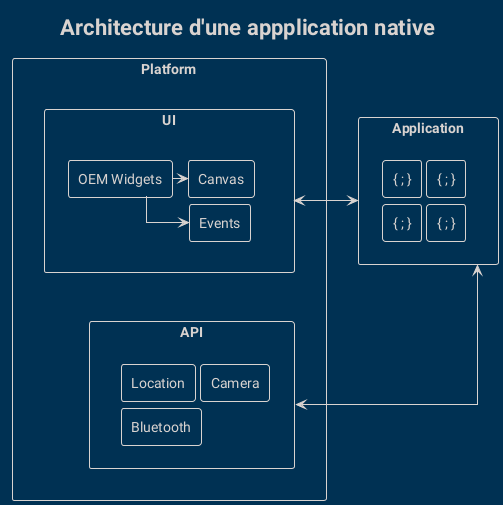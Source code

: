 @startuml
!theme blueprint
skinparam componentStyle rectangle
skinparam defaultFontName Roboto
skinparam linetype ortho
skinparam nodesep 5
skinparam ranksep 1
top to bottom direction

title Architecture d'une appplication native

rectangle "Application" as YourApp {
    [{ ; }] as N1
    [{ ; }] as N2
    [{ ; }] as N3   
    [{ ; }] as N4
}

rectangle "Platform" as Platform {
    rectangle "UI" as L1 {
        [OEM Widgets] as OEM
        together {
            [Canvas] as Canvas
            [Events] as Events
        }

        OEM -r-> Canvas
        OEM -r-> Events
        Canvas -[hidden]- Events
    }


    rectangle "API" as L2 {
        [Location] as Location
        [Camera] as Camera
        [Bluetooth] as Bluetooth
    }
 
    L1 -[hidden]d--- L2
}

YourApp <-r-> L1
YourApp <-r-> L2


@enduml